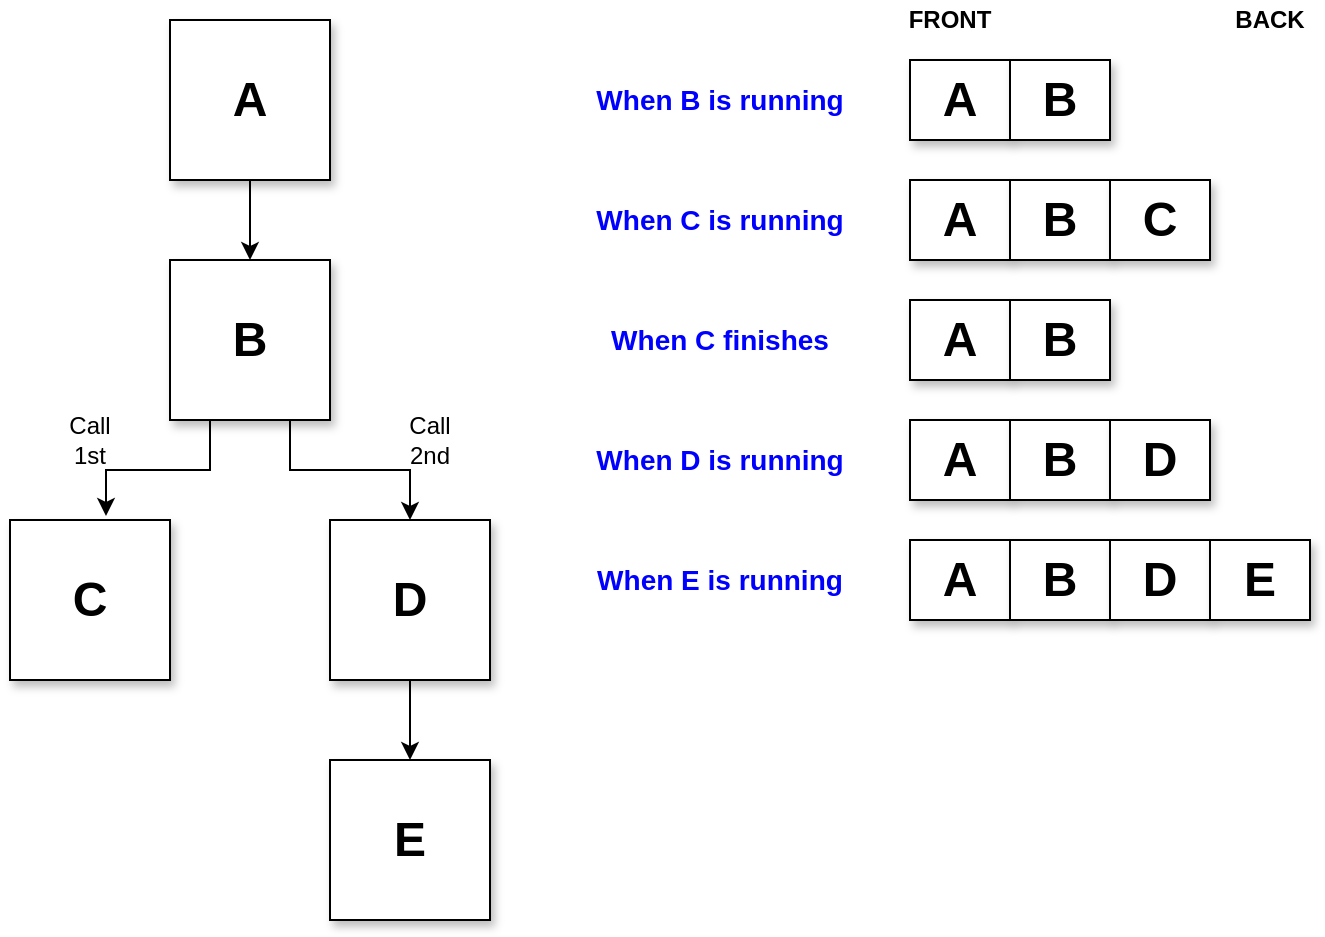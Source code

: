 <mxfile version="12.4.2" type="device" pages="1"><diagram id="8HQ7kFpo9rBlsG7DBcL7" name="Page-1"><mxGraphModel dx="1086" dy="816" grid="1" gridSize="10" guides="1" tooltips="1" connect="1" arrows="1" fold="1" page="1" pageScale="1" pageWidth="850" pageHeight="1100" math="0" shadow="0"><root><mxCell id="0"/><mxCell id="1" parent="0"/><mxCell id="7GRNjPDGGtEKBrADQlWj-6" style="edgeStyle=orthogonalEdgeStyle;rounded=0;orthogonalLoop=1;jettySize=auto;html=1;exitX=0.5;exitY=1;exitDx=0;exitDy=0;entryX=0.5;entryY=0;entryDx=0;entryDy=0;" edge="1" parent="1" source="7GRNjPDGGtEKBrADQlWj-1" target="7GRNjPDGGtEKBrADQlWj-2"><mxGeometry relative="1" as="geometry"/></mxCell><mxCell id="7GRNjPDGGtEKBrADQlWj-1" value="&lt;font style=&quot;font-size: 24px&quot;&gt;&lt;b&gt;A&lt;/b&gt;&lt;/font&gt;" style="whiteSpace=wrap;html=1;aspect=fixed;shadow=1;fillColor=#FFFFFF;" vertex="1" parent="1"><mxGeometry x="120" y="60" width="80" height="80" as="geometry"/></mxCell><mxCell id="7GRNjPDGGtEKBrADQlWj-7" style="edgeStyle=orthogonalEdgeStyle;rounded=0;orthogonalLoop=1;jettySize=auto;html=1;exitX=0.25;exitY=1;exitDx=0;exitDy=0;entryX=0.6;entryY=-0.025;entryDx=0;entryDy=0;entryPerimeter=0;" edge="1" parent="1" source="7GRNjPDGGtEKBrADQlWj-2" target="7GRNjPDGGtEKBrADQlWj-4"><mxGeometry relative="1" as="geometry"/></mxCell><mxCell id="7GRNjPDGGtEKBrADQlWj-8" style="edgeStyle=orthogonalEdgeStyle;rounded=0;orthogonalLoop=1;jettySize=auto;html=1;exitX=0.75;exitY=1;exitDx=0;exitDy=0;entryX=0.5;entryY=0;entryDx=0;entryDy=0;" edge="1" parent="1" source="7GRNjPDGGtEKBrADQlWj-2" target="7GRNjPDGGtEKBrADQlWj-3"><mxGeometry relative="1" as="geometry"/></mxCell><mxCell id="7GRNjPDGGtEKBrADQlWj-2" value="&lt;font style=&quot;font-size: 24px&quot;&gt;&lt;b&gt;B&lt;/b&gt;&lt;/font&gt;" style="whiteSpace=wrap;html=1;aspect=fixed;shadow=1;fillColor=#FFFFFF;" vertex="1" parent="1"><mxGeometry x="120" y="180" width="80" height="80" as="geometry"/></mxCell><mxCell id="7GRNjPDGGtEKBrADQlWj-9" style="edgeStyle=orthogonalEdgeStyle;rounded=0;orthogonalLoop=1;jettySize=auto;html=1;exitX=0.5;exitY=1;exitDx=0;exitDy=0;entryX=0.5;entryY=0;entryDx=0;entryDy=0;" edge="1" parent="1" source="7GRNjPDGGtEKBrADQlWj-3" target="7GRNjPDGGtEKBrADQlWj-5"><mxGeometry relative="1" as="geometry"/></mxCell><mxCell id="7GRNjPDGGtEKBrADQlWj-3" value="&lt;span style=&quot;font-size: 24px&quot;&gt;&lt;b&gt;D&lt;/b&gt;&lt;/span&gt;" style="whiteSpace=wrap;html=1;aspect=fixed;shadow=1;fillColor=#FFFFFF;" vertex="1" parent="1"><mxGeometry x="200" y="310" width="80" height="80" as="geometry"/></mxCell><mxCell id="7GRNjPDGGtEKBrADQlWj-4" value="&lt;font style=&quot;font-size: 24px&quot;&gt;&lt;b&gt;C&lt;/b&gt;&lt;/font&gt;" style="whiteSpace=wrap;html=1;aspect=fixed;shadow=1;fillColor=#FFFFFF;" vertex="1" parent="1"><mxGeometry x="40" y="310" width="80" height="80" as="geometry"/></mxCell><mxCell id="7GRNjPDGGtEKBrADQlWj-5" value="&lt;font style=&quot;font-size: 24px&quot;&gt;&lt;b&gt;E&lt;/b&gt;&lt;/font&gt;" style="whiteSpace=wrap;html=1;aspect=fixed;shadow=1;fillColor=#FFFFFF;" vertex="1" parent="1"><mxGeometry x="200" y="430" width="80" height="80" as="geometry"/></mxCell><mxCell id="7GRNjPDGGtEKBrADQlWj-10" value="Call 1st" style="text;html=1;strokeColor=none;fillColor=none;align=center;verticalAlign=middle;whiteSpace=wrap;rounded=0;shadow=1;" vertex="1" parent="1"><mxGeometry x="60" y="260" width="40" height="20" as="geometry"/></mxCell><mxCell id="7GRNjPDGGtEKBrADQlWj-12" value="Call 2nd" style="text;html=1;strokeColor=none;fillColor=none;align=center;verticalAlign=middle;whiteSpace=wrap;rounded=0;shadow=1;" vertex="1" parent="1"><mxGeometry x="230" y="260" width="40" height="20" as="geometry"/></mxCell><mxCell id="7GRNjPDGGtEKBrADQlWj-15" value="&lt;font style=&quot;font-size: 24px&quot;&gt;&lt;b&gt;A&lt;/b&gt;&lt;/font&gt;" style="rounded=0;whiteSpace=wrap;html=1;shadow=1;fillColor=#FFFFFF;" vertex="1" parent="1"><mxGeometry x="490" y="80" width="50" height="40" as="geometry"/></mxCell><mxCell id="7GRNjPDGGtEKBrADQlWj-17" value="FRONT" style="text;html=1;strokeColor=none;fillColor=none;align=center;verticalAlign=middle;whiteSpace=wrap;rounded=0;fontColor=#000000;fontStyle=1" vertex="1" parent="1"><mxGeometry x="490" y="50" width="40" height="20" as="geometry"/></mxCell><mxCell id="7GRNjPDGGtEKBrADQlWj-18" value="BACK" style="text;html=1;strokeColor=none;fillColor=none;align=center;verticalAlign=middle;whiteSpace=wrap;rounded=0;fontColor=#000000;fontStyle=1" vertex="1" parent="1"><mxGeometry x="650" y="50" width="40" height="20" as="geometry"/></mxCell><mxCell id="7GRNjPDGGtEKBrADQlWj-19" value="&lt;font style=&quot;font-size: 24px&quot;&gt;&lt;b&gt;B&lt;/b&gt;&lt;/font&gt;" style="rounded=0;whiteSpace=wrap;html=1;shadow=1;fillColor=#FFFFFF;" vertex="1" parent="1"><mxGeometry x="540" y="80" width="50" height="40" as="geometry"/></mxCell><mxCell id="7GRNjPDGGtEKBrADQlWj-20" value="&lt;font style=&quot;font-size: 24px&quot;&gt;&lt;b&gt;A&lt;/b&gt;&lt;/font&gt;" style="rounded=0;whiteSpace=wrap;html=1;shadow=1;fillColor=#FFFFFF;" vertex="1" parent="1"><mxGeometry x="490" y="140" width="50" height="40" as="geometry"/></mxCell><mxCell id="7GRNjPDGGtEKBrADQlWj-21" value="&lt;font style=&quot;font-size: 24px&quot;&gt;&lt;b&gt;B&lt;/b&gt;&lt;/font&gt;" style="rounded=0;whiteSpace=wrap;html=1;shadow=1;fillColor=#FFFFFF;" vertex="1" parent="1"><mxGeometry x="540" y="140" width="50" height="40" as="geometry"/></mxCell><mxCell id="7GRNjPDGGtEKBrADQlWj-22" value="&lt;font style=&quot;font-size: 24px&quot;&gt;&lt;b&gt;C&lt;/b&gt;&lt;/font&gt;" style="rounded=0;whiteSpace=wrap;html=1;shadow=1;fillColor=#FFFFFF;" vertex="1" parent="1"><mxGeometry x="590" y="140" width="50" height="40" as="geometry"/></mxCell><mxCell id="7GRNjPDGGtEKBrADQlWj-23" value="&lt;font style=&quot;font-size: 24px&quot;&gt;&lt;b&gt;A&lt;/b&gt;&lt;/font&gt;" style="rounded=0;whiteSpace=wrap;html=1;shadow=1;fillColor=#FFFFFF;" vertex="1" parent="1"><mxGeometry x="490" y="200" width="50" height="40" as="geometry"/></mxCell><mxCell id="7GRNjPDGGtEKBrADQlWj-24" value="&lt;font style=&quot;font-size: 24px&quot;&gt;&lt;b&gt;B&lt;/b&gt;&lt;/font&gt;" style="rounded=0;whiteSpace=wrap;html=1;shadow=1;fillColor=#FFFFFF;" vertex="1" parent="1"><mxGeometry x="540" y="200" width="50" height="40" as="geometry"/></mxCell><mxCell id="7GRNjPDGGtEKBrADQlWj-25" value="&lt;font style=&quot;font-size: 24px&quot;&gt;&lt;b&gt;A&lt;/b&gt;&lt;/font&gt;" style="rounded=0;whiteSpace=wrap;html=1;shadow=1;fillColor=#FFFFFF;" vertex="1" parent="1"><mxGeometry x="490" y="260" width="50" height="40" as="geometry"/></mxCell><mxCell id="7GRNjPDGGtEKBrADQlWj-26" value="&lt;font style=&quot;font-size: 24px&quot;&gt;&lt;b&gt;B&lt;/b&gt;&lt;/font&gt;" style="rounded=0;whiteSpace=wrap;html=1;shadow=1;fillColor=#FFFFFF;" vertex="1" parent="1"><mxGeometry x="540" y="260" width="50" height="40" as="geometry"/></mxCell><mxCell id="7GRNjPDGGtEKBrADQlWj-27" value="&lt;font style=&quot;font-size: 24px&quot;&gt;&lt;b&gt;D&lt;/b&gt;&lt;/font&gt;" style="rounded=0;whiteSpace=wrap;html=1;shadow=1;fillColor=#FFFFFF;" vertex="1" parent="1"><mxGeometry x="590" y="260" width="50" height="40" as="geometry"/></mxCell><mxCell id="7GRNjPDGGtEKBrADQlWj-28" value="&lt;font style=&quot;font-size: 24px&quot;&gt;&lt;b&gt;A&lt;/b&gt;&lt;/font&gt;" style="rounded=0;whiteSpace=wrap;html=1;shadow=1;fillColor=#FFFFFF;" vertex="1" parent="1"><mxGeometry x="490" y="320" width="50" height="40" as="geometry"/></mxCell><mxCell id="7GRNjPDGGtEKBrADQlWj-29" value="&lt;font style=&quot;font-size: 24px&quot;&gt;&lt;b&gt;B&lt;/b&gt;&lt;/font&gt;" style="rounded=0;whiteSpace=wrap;html=1;shadow=1;fillColor=#FFFFFF;" vertex="1" parent="1"><mxGeometry x="540" y="320" width="50" height="40" as="geometry"/></mxCell><mxCell id="7GRNjPDGGtEKBrADQlWj-30" value="&lt;font style=&quot;font-size: 24px&quot;&gt;&lt;b&gt;D&lt;/b&gt;&lt;/font&gt;" style="rounded=0;whiteSpace=wrap;html=1;shadow=1;fillColor=#FFFFFF;" vertex="1" parent="1"><mxGeometry x="590" y="320" width="50" height="40" as="geometry"/></mxCell><mxCell id="7GRNjPDGGtEKBrADQlWj-31" value="&lt;font style=&quot;font-size: 24px&quot;&gt;&lt;b&gt;E&lt;/b&gt;&lt;/font&gt;" style="rounded=0;whiteSpace=wrap;html=1;shadow=1;fillColor=#FFFFFF;" vertex="1" parent="1"><mxGeometry x="640" y="320" width="50" height="40" as="geometry"/></mxCell><mxCell id="7GRNjPDGGtEKBrADQlWj-34" value="When B is running" style="text;html=1;strokeColor=none;fillColor=none;align=center;verticalAlign=middle;whiteSpace=wrap;rounded=0;fontColor=#0000FF;fontStyle=1;fontSize=14;" vertex="1" parent="1"><mxGeometry x="330" y="90" width="130" height="20" as="geometry"/></mxCell><mxCell id="7GRNjPDGGtEKBrADQlWj-35" value="When C is running" style="text;html=1;strokeColor=none;fillColor=none;align=center;verticalAlign=middle;whiteSpace=wrap;rounded=0;fontColor=#0000FF;fontStyle=1;fontSize=14;" vertex="1" parent="1"><mxGeometry x="330" y="150" width="130" height="20" as="geometry"/></mxCell><mxCell id="7GRNjPDGGtEKBrADQlWj-36" value="When C finishes" style="text;html=1;strokeColor=none;fillColor=none;align=center;verticalAlign=middle;whiteSpace=wrap;rounded=0;fontColor=#0000FF;fontStyle=1;fontSize=14;" vertex="1" parent="1"><mxGeometry x="330" y="210" width="130" height="20" as="geometry"/></mxCell><mxCell id="7GRNjPDGGtEKBrADQlWj-37" value="When D is running" style="text;html=1;strokeColor=none;fillColor=none;align=center;verticalAlign=middle;whiteSpace=wrap;rounded=0;fontColor=#0000FF;fontStyle=1;fontSize=14;" vertex="1" parent="1"><mxGeometry x="330" y="270" width="130" height="20" as="geometry"/></mxCell><mxCell id="7GRNjPDGGtEKBrADQlWj-40" value="When E is running" style="text;html=1;strokeColor=none;fillColor=none;align=center;verticalAlign=middle;whiteSpace=wrap;rounded=0;fontColor=#0000FF;fontStyle=1;fontSize=14;" vertex="1" parent="1"><mxGeometry x="330" y="330" width="130" height="20" as="geometry"/></mxCell></root></mxGraphModel></diagram></mxfile>